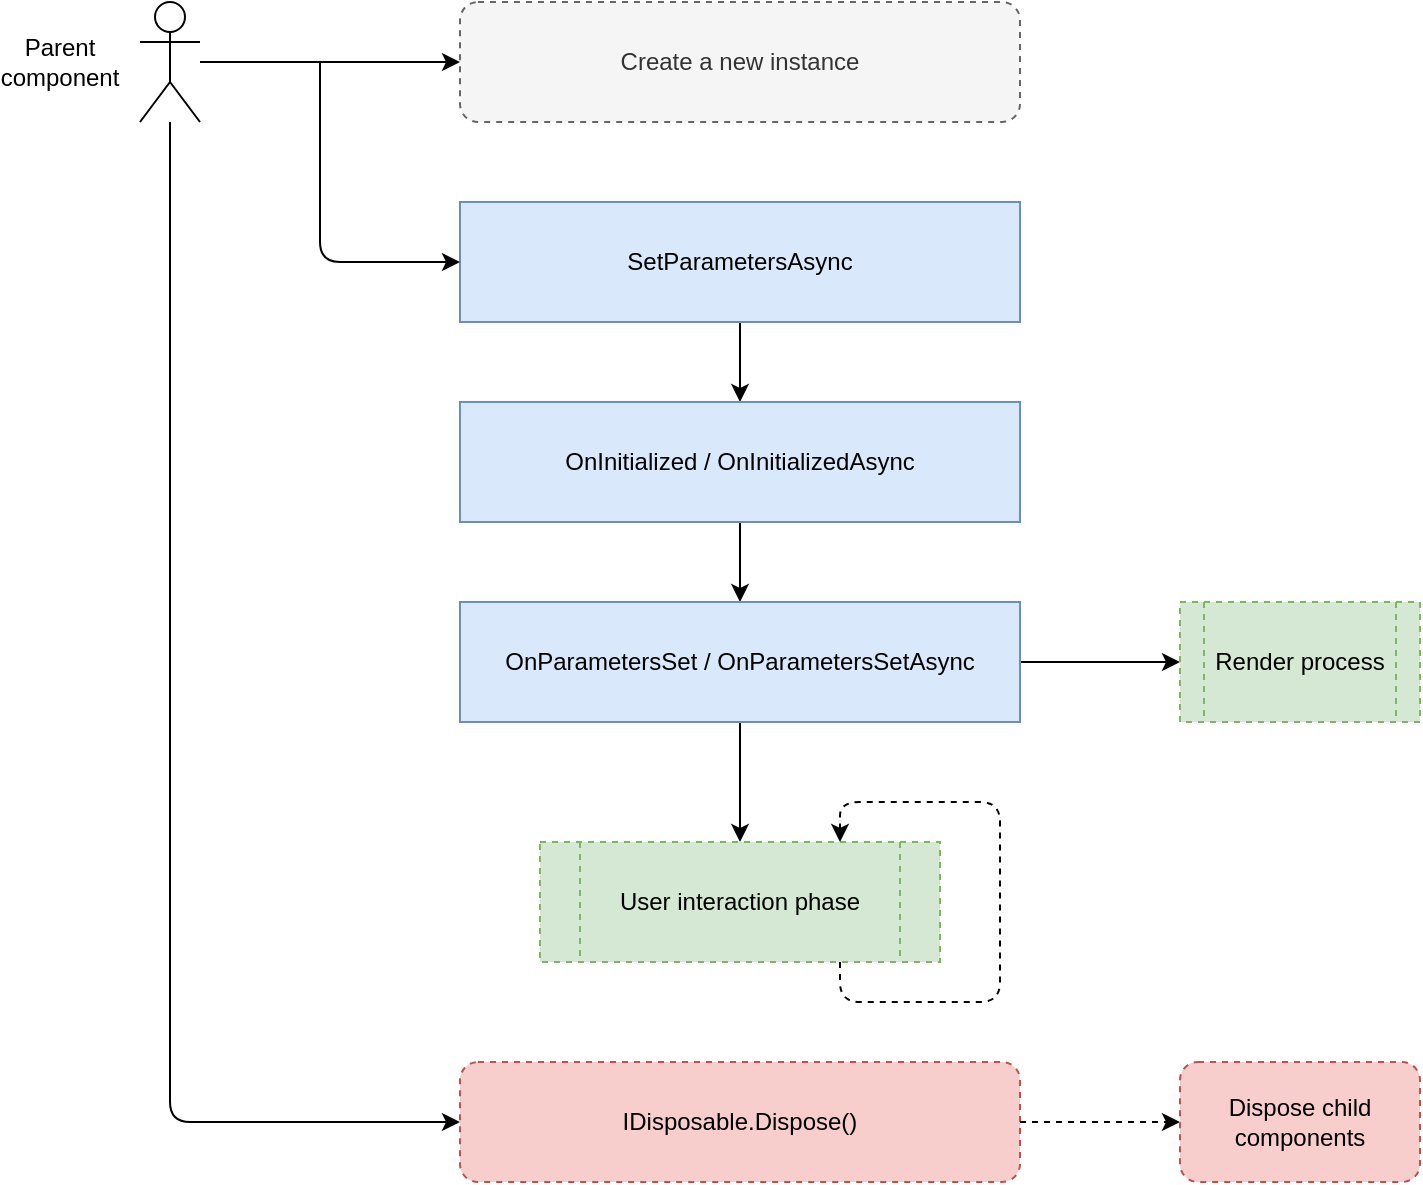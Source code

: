 <mxfile version="13.4.5" type="device"><diagram id="DtlBHr3zA5Vy8vZ9Av7y" name="Page-1"><mxGraphModel dx="1422" dy="822" grid="1" gridSize="10" guides="1" tooltips="1" connect="1" arrows="1" fold="1" page="1" pageScale="1" pageWidth="1169" pageHeight="827" math="0" shadow="0"><root><mxCell id="0"/><mxCell id="1" parent="0"/><mxCell id="1weukFaq8YbCB61sTs-Q-17" style="edgeStyle=orthogonalEdgeStyle;rounded=0;orthogonalLoop=1;jettySize=auto;html=1;exitX=0.5;exitY=1;exitDx=0;exitDy=0;entryX=0.5;entryY=0;entryDx=0;entryDy=0;" parent="1" source="1weukFaq8YbCB61sTs-Q-1" target="1weukFaq8YbCB61sTs-Q-2" edge="1"><mxGeometry relative="1" as="geometry"/></mxCell><mxCell id="1weukFaq8YbCB61sTs-Q-1" value="SetParametersAsync" style="rounded=0;whiteSpace=wrap;html=1;fillColor=#dae8fc;strokeColor=#6c8ebf;" parent="1" vertex="1"><mxGeometry x="240" y="100" width="280" height="60" as="geometry"/></mxCell><mxCell id="1weukFaq8YbCB61sTs-Q-18" style="edgeStyle=orthogonalEdgeStyle;rounded=0;orthogonalLoop=1;jettySize=auto;html=1;exitX=0.5;exitY=1;exitDx=0;exitDy=0;entryX=0.5;entryY=0;entryDx=0;entryDy=0;" parent="1" source="1weukFaq8YbCB61sTs-Q-2" target="1weukFaq8YbCB61sTs-Q-7" edge="1"><mxGeometry relative="1" as="geometry"/></mxCell><mxCell id="1weukFaq8YbCB61sTs-Q-2" value="OnInitialized / OnInitializedAsync" style="rounded=0;whiteSpace=wrap;html=1;fillColor=#dae8fc;strokeColor=#6c8ebf;" parent="1" vertex="1"><mxGeometry x="240" y="200" width="280" height="60" as="geometry"/></mxCell><mxCell id="1weukFaq8YbCB61sTs-Q-19" style="edgeStyle=orthogonalEdgeStyle;rounded=0;orthogonalLoop=1;jettySize=auto;html=1;exitX=1;exitY=0.5;exitDx=0;exitDy=0;entryX=0;entryY=0.5;entryDx=0;entryDy=0;" parent="1" source="1weukFaq8YbCB61sTs-Q-7" target="1weukFaq8YbCB61sTs-Q-14" edge="1"><mxGeometry relative="1" as="geometry"/></mxCell><mxCell id="dSy10uP_pqWW0rpOiVru-5" style="edgeStyle=orthogonalEdgeStyle;rounded=0;orthogonalLoop=1;jettySize=auto;html=1;entryX=0.5;entryY=0;entryDx=0;entryDy=0;" parent="1" source="1weukFaq8YbCB61sTs-Q-7" target="dSy10uP_pqWW0rpOiVru-2" edge="1"><mxGeometry relative="1" as="geometry"/></mxCell><mxCell id="1weukFaq8YbCB61sTs-Q-7" value="OnParametersSet / OnParametersSetAsync" style="rounded=0;whiteSpace=wrap;html=1;fillColor=#dae8fc;strokeColor=#6c8ebf;" parent="1" vertex="1"><mxGeometry x="240" y="300" width="280" height="60" as="geometry"/></mxCell><mxCell id="1weukFaq8YbCB61sTs-Q-14" value="Render process" style="shape=process;whiteSpace=wrap;html=1;backgroundOutline=1;fillColor=#d5e8d4;strokeColor=#82b366;dashed=1;" parent="1" vertex="1"><mxGeometry x="600" y="300" width="120" height="60" as="geometry"/></mxCell><mxCell id="dSy10uP_pqWW0rpOiVru-2" value="User interaction phase" style="shape=process;whiteSpace=wrap;html=1;backgroundOutline=1;rounded=0;glass=0;sketch=0;fillColor=#d5e8d4;strokeColor=#82b366;dashed=1;" parent="1" vertex="1"><mxGeometry x="280" y="420" width="200" height="60" as="geometry"/></mxCell><mxCell id="dSy10uP_pqWW0rpOiVru-3" value="IDisposable.Dispose()" style="rounded=1;whiteSpace=wrap;html=1;glass=0;sketch=0;fillColor=#f8cecc;strokeColor=#b85450;dashed=1;" parent="1" vertex="1"><mxGeometry x="240" y="530" width="280" height="60" as="geometry"/></mxCell><mxCell id="dSy10uP_pqWW0rpOiVru-7" value="" style="endArrow=classic;html=1;exitX=0.75;exitY=1;exitDx=0;exitDy=0;entryX=0.75;entryY=0;entryDx=0;entryDy=0;dashed=1;" parent="1" source="dSy10uP_pqWW0rpOiVru-2" target="dSy10uP_pqWW0rpOiVru-2" edge="1"><mxGeometry width="50" height="50" relative="1" as="geometry"><mxPoint x="530" y="490" as="sourcePoint"/><mxPoint x="580" y="440" as="targetPoint"/><Array as="points"><mxPoint x="430" y="500"/><mxPoint x="510" y="500"/><mxPoint x="510" y="400"/><mxPoint x="430" y="400"/></Array></mxGeometry></mxCell><mxCell id="YvTLYwcAKqO4hwMgxkwl-5" style="edgeStyle=orthogonalEdgeStyle;rounded=0;orthogonalLoop=1;jettySize=auto;html=1;entryX=0;entryY=0.5;entryDx=0;entryDy=0;" edge="1" parent="1" source="YvTLYwcAKqO4hwMgxkwl-1" target="YvTLYwcAKqO4hwMgxkwl-4"><mxGeometry relative="1" as="geometry"/></mxCell><mxCell id="YvTLYwcAKqO4hwMgxkwl-1" value="" style="shape=umlActor;verticalLabelPosition=bottom;verticalAlign=top;html=1;outlineConnect=0;rounded=0;glass=0;sketch=0;" vertex="1" parent="1"><mxGeometry x="80" width="30" height="60" as="geometry"/></mxCell><mxCell id="YvTLYwcAKqO4hwMgxkwl-4" value="Create a new instance" style="rounded=1;whiteSpace=wrap;html=1;fillColor=#f5f5f5;strokeColor=#666666;fontColor=#333333;dashed=1;" vertex="1" parent="1"><mxGeometry x="240" width="280" height="60" as="geometry"/></mxCell><mxCell id="YvTLYwcAKqO4hwMgxkwl-6" value="" style="endArrow=classic;html=1;entryX=0;entryY=0.5;entryDx=0;entryDy=0;" edge="1" parent="1" target="1weukFaq8YbCB61sTs-Q-1"><mxGeometry width="50" height="50" relative="1" as="geometry"><mxPoint x="170" y="30" as="sourcePoint"/><mxPoint x="170" y="140" as="targetPoint"/><Array as="points"><mxPoint x="170" y="130"/></Array></mxGeometry></mxCell><mxCell id="YvTLYwcAKqO4hwMgxkwl-8" value="" style="endArrow=classic;html=1;entryX=0;entryY=0.5;entryDx=0;entryDy=0;" edge="1" parent="1" source="YvTLYwcAKqO4hwMgxkwl-1" target="dSy10uP_pqWW0rpOiVru-3"><mxGeometry width="50" height="50" relative="1" as="geometry"><mxPoint x="90" y="400" as="sourcePoint"/><mxPoint x="140" y="350" as="targetPoint"/><Array as="points"><mxPoint x="95" y="560"/></Array></mxGeometry></mxCell><mxCell id="YvTLYwcAKqO4hwMgxkwl-10" value="Parent&lt;br&gt;component" style="text;html=1;strokeColor=none;fillColor=none;align=center;verticalAlign=middle;whiteSpace=wrap;rounded=0;glass=0;dashed=1;sketch=0;" vertex="1" parent="1"><mxGeometry x="20" y="20" width="40" height="20" as="geometry"/></mxCell><mxCell id="YvTLYwcAKqO4hwMgxkwl-11" style="edgeStyle=orthogonalEdgeStyle;rounded=0;orthogonalLoop=1;jettySize=auto;html=1;entryX=0;entryY=0.5;entryDx=0;entryDy=0;dashed=1;exitX=1;exitY=0.5;exitDx=0;exitDy=0;" edge="1" parent="1" target="YvTLYwcAKqO4hwMgxkwl-12" source="dSy10uP_pqWW0rpOiVru-3"><mxGeometry relative="1" as="geometry"><mxPoint x="550" y="560" as="sourcePoint"/></mxGeometry></mxCell><mxCell id="YvTLYwcAKqO4hwMgxkwl-12" value="Dispose child components" style="rounded=1;whiteSpace=wrap;html=1;fillColor=#f8cecc;strokeColor=#b85450;dashed=1;" vertex="1" parent="1"><mxGeometry x="600" y="530" width="120" height="60" as="geometry"/></mxCell></root></mxGraphModel></diagram></mxfile>